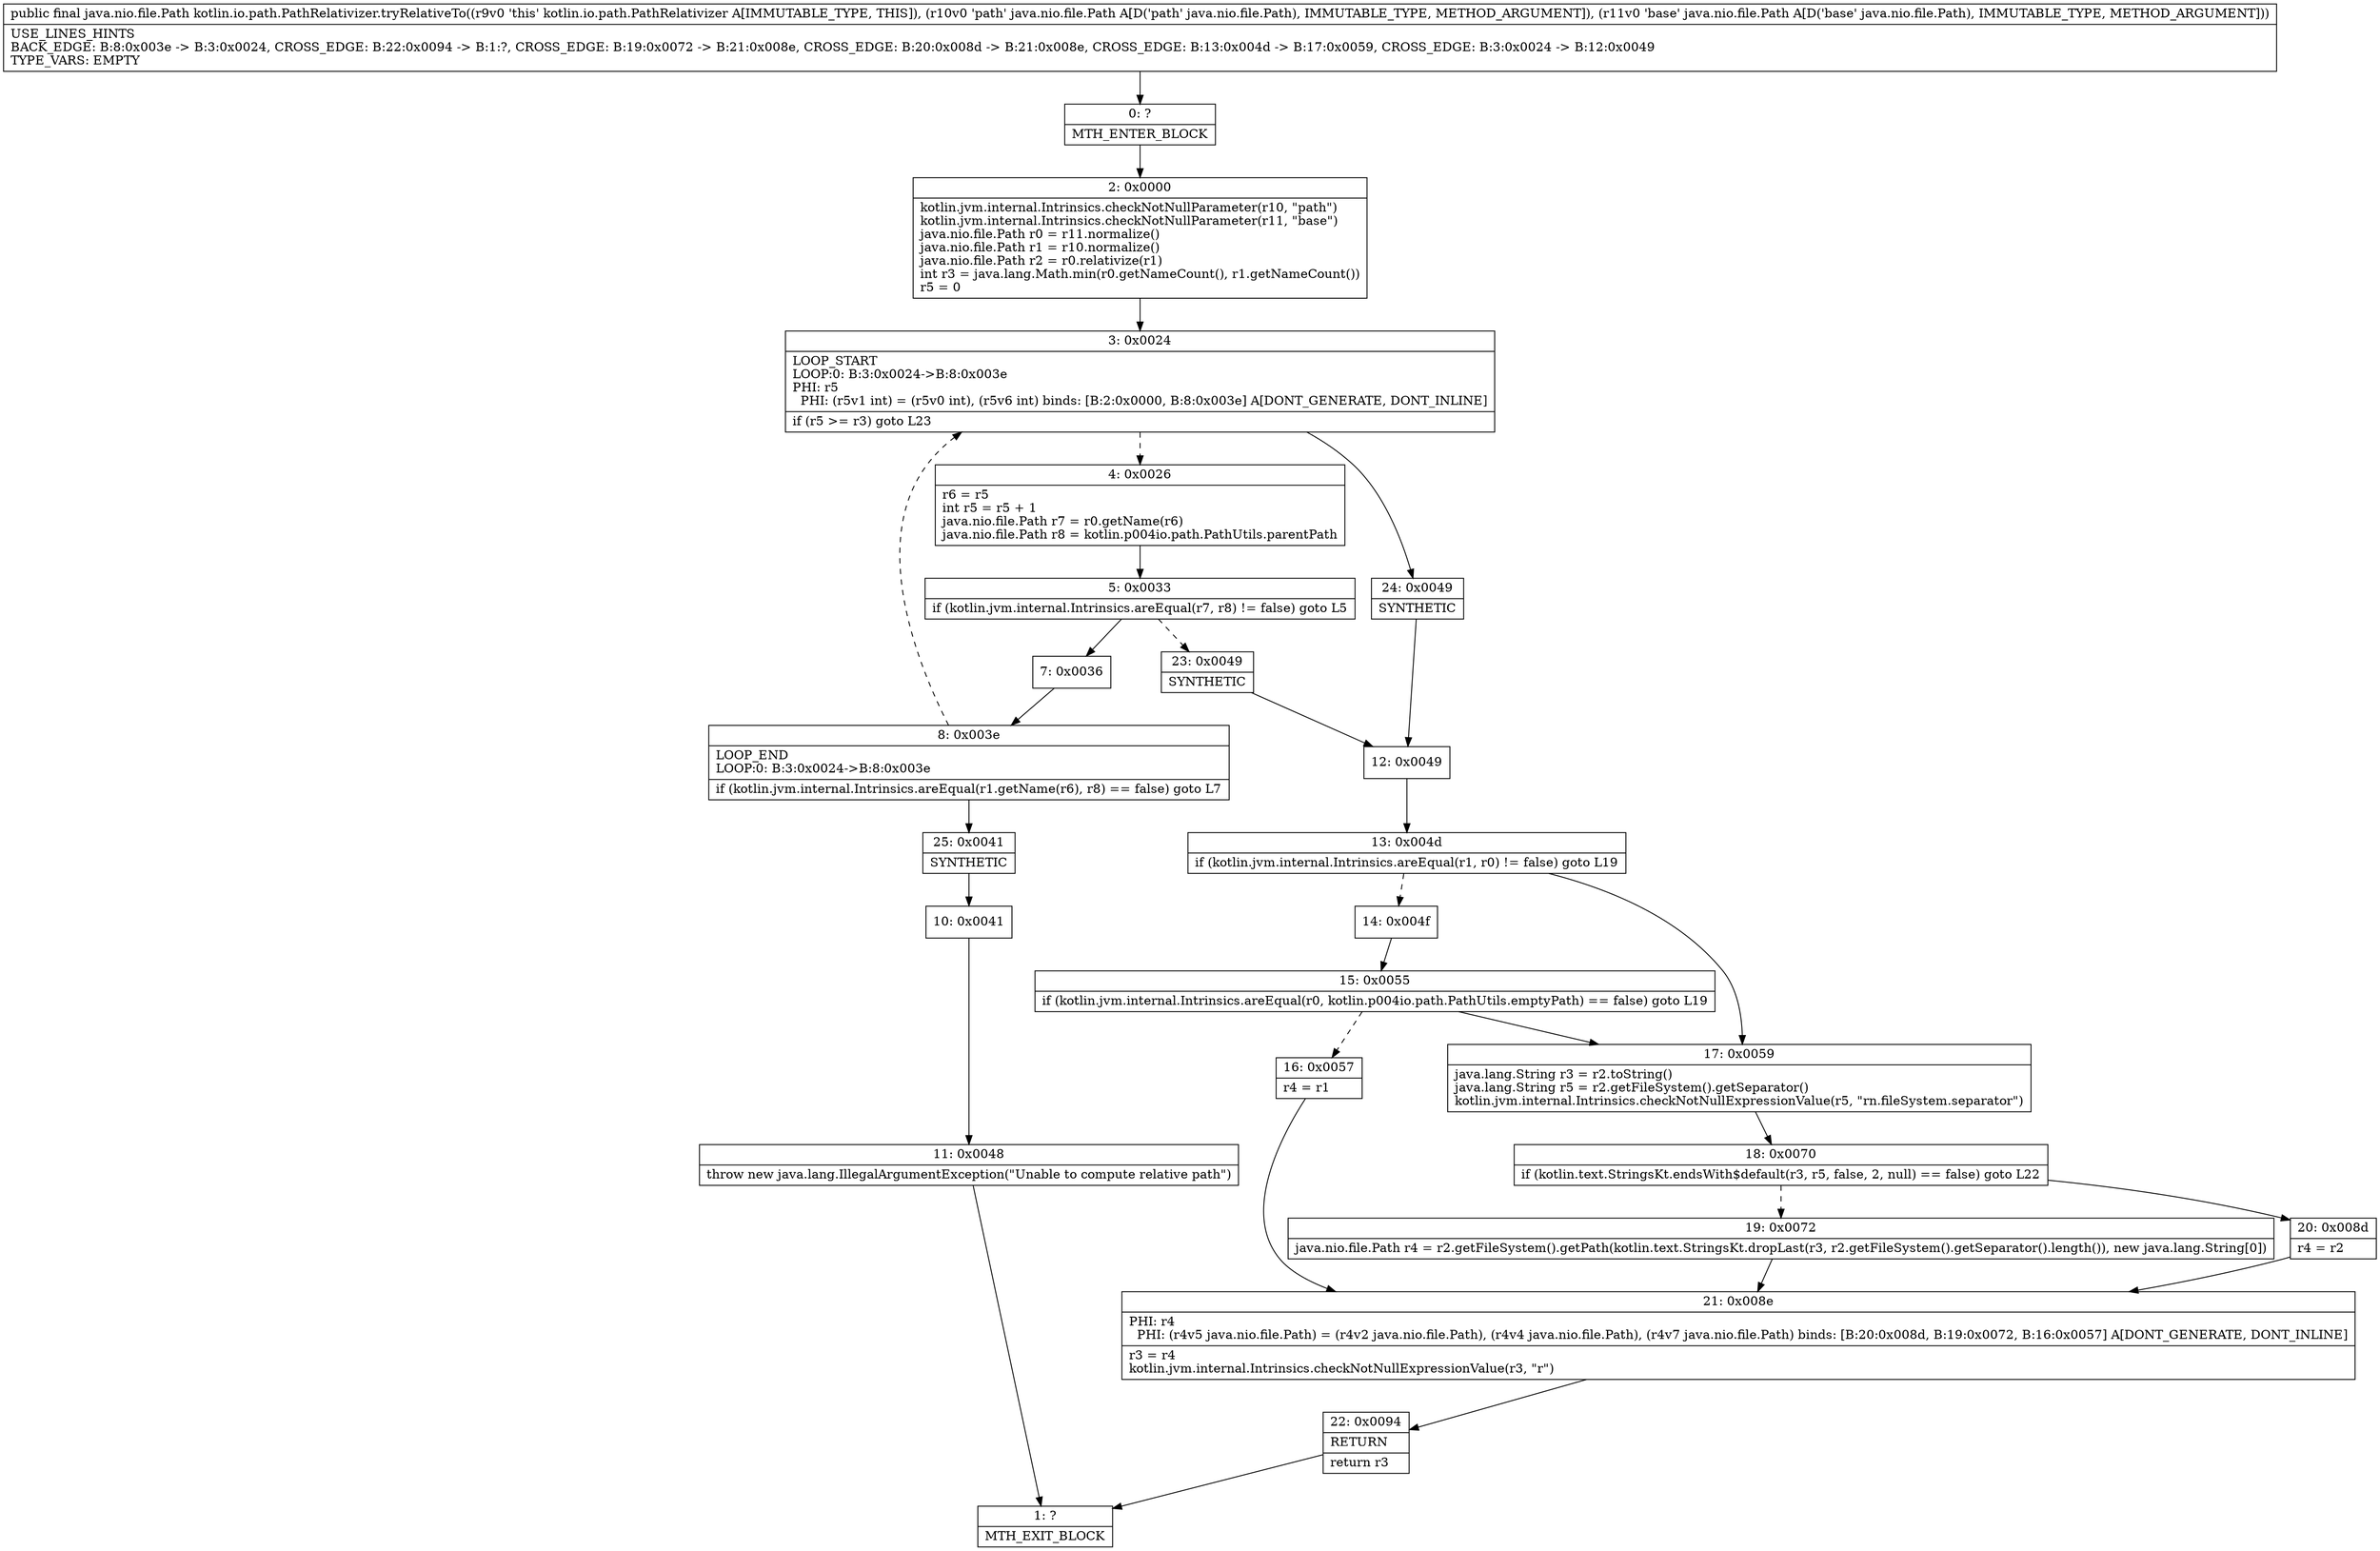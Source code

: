 digraph "CFG forkotlin.io.path.PathRelativizer.tryRelativeTo(Ljava\/nio\/file\/Path;Ljava\/nio\/file\/Path;)Ljava\/nio\/file\/Path;" {
Node_0 [shape=record,label="{0\:\ ?|MTH_ENTER_BLOCK\l}"];
Node_2 [shape=record,label="{2\:\ 0x0000|kotlin.jvm.internal.Intrinsics.checkNotNullParameter(r10, \"path\")\lkotlin.jvm.internal.Intrinsics.checkNotNullParameter(r11, \"base\")\ljava.nio.file.Path r0 = r11.normalize()\ljava.nio.file.Path r1 = r10.normalize()\ljava.nio.file.Path r2 = r0.relativize(r1)\lint r3 = java.lang.Math.min(r0.getNameCount(), r1.getNameCount())\lr5 = 0\l}"];
Node_3 [shape=record,label="{3\:\ 0x0024|LOOP_START\lLOOP:0: B:3:0x0024\-\>B:8:0x003e\lPHI: r5 \l  PHI: (r5v1 int) = (r5v0 int), (r5v6 int) binds: [B:2:0x0000, B:8:0x003e] A[DONT_GENERATE, DONT_INLINE]\l|if (r5 \>= r3) goto L23\l}"];
Node_4 [shape=record,label="{4\:\ 0x0026|r6 = r5\lint r5 = r5 + 1\ljava.nio.file.Path r7 = r0.getName(r6)\ljava.nio.file.Path r8 = kotlin.p004io.path.PathUtils.parentPath\l}"];
Node_5 [shape=record,label="{5\:\ 0x0033|if (kotlin.jvm.internal.Intrinsics.areEqual(r7, r8) != false) goto L5\l}"];
Node_7 [shape=record,label="{7\:\ 0x0036}"];
Node_8 [shape=record,label="{8\:\ 0x003e|LOOP_END\lLOOP:0: B:3:0x0024\-\>B:8:0x003e\l|if (kotlin.jvm.internal.Intrinsics.areEqual(r1.getName(r6), r8) == false) goto L7\l}"];
Node_25 [shape=record,label="{25\:\ 0x0041|SYNTHETIC\l}"];
Node_10 [shape=record,label="{10\:\ 0x0041}"];
Node_11 [shape=record,label="{11\:\ 0x0048|throw new java.lang.IllegalArgumentException(\"Unable to compute relative path\")\l}"];
Node_1 [shape=record,label="{1\:\ ?|MTH_EXIT_BLOCK\l}"];
Node_23 [shape=record,label="{23\:\ 0x0049|SYNTHETIC\l}"];
Node_12 [shape=record,label="{12\:\ 0x0049}"];
Node_13 [shape=record,label="{13\:\ 0x004d|if (kotlin.jvm.internal.Intrinsics.areEqual(r1, r0) != false) goto L19\l}"];
Node_14 [shape=record,label="{14\:\ 0x004f}"];
Node_15 [shape=record,label="{15\:\ 0x0055|if (kotlin.jvm.internal.Intrinsics.areEqual(r0, kotlin.p004io.path.PathUtils.emptyPath) == false) goto L19\l}"];
Node_16 [shape=record,label="{16\:\ 0x0057|r4 = r1\l}"];
Node_21 [shape=record,label="{21\:\ 0x008e|PHI: r4 \l  PHI: (r4v5 java.nio.file.Path) = (r4v2 java.nio.file.Path), (r4v4 java.nio.file.Path), (r4v7 java.nio.file.Path) binds: [B:20:0x008d, B:19:0x0072, B:16:0x0057] A[DONT_GENERATE, DONT_INLINE]\l|r3 = r4\lkotlin.jvm.internal.Intrinsics.checkNotNullExpressionValue(r3, \"r\")\l}"];
Node_22 [shape=record,label="{22\:\ 0x0094|RETURN\l|return r3\l}"];
Node_17 [shape=record,label="{17\:\ 0x0059|java.lang.String r3 = r2.toString()\ljava.lang.String r5 = r2.getFileSystem().getSeparator()\lkotlin.jvm.internal.Intrinsics.checkNotNullExpressionValue(r5, \"rn.fileSystem.separator\")\l}"];
Node_18 [shape=record,label="{18\:\ 0x0070|if (kotlin.text.StringsKt.endsWith$default(r3, r5, false, 2, null) == false) goto L22\l}"];
Node_19 [shape=record,label="{19\:\ 0x0072|java.nio.file.Path r4 = r2.getFileSystem().getPath(kotlin.text.StringsKt.dropLast(r3, r2.getFileSystem().getSeparator().length()), new java.lang.String[0])\l}"];
Node_20 [shape=record,label="{20\:\ 0x008d|r4 = r2\l}"];
Node_24 [shape=record,label="{24\:\ 0x0049|SYNTHETIC\l}"];
MethodNode[shape=record,label="{public final java.nio.file.Path kotlin.io.path.PathRelativizer.tryRelativeTo((r9v0 'this' kotlin.io.path.PathRelativizer A[IMMUTABLE_TYPE, THIS]), (r10v0 'path' java.nio.file.Path A[D('path' java.nio.file.Path), IMMUTABLE_TYPE, METHOD_ARGUMENT]), (r11v0 'base' java.nio.file.Path A[D('base' java.nio.file.Path), IMMUTABLE_TYPE, METHOD_ARGUMENT]))  | USE_LINES_HINTS\lBACK_EDGE: B:8:0x003e \-\> B:3:0x0024, CROSS_EDGE: B:22:0x0094 \-\> B:1:?, CROSS_EDGE: B:19:0x0072 \-\> B:21:0x008e, CROSS_EDGE: B:20:0x008d \-\> B:21:0x008e, CROSS_EDGE: B:13:0x004d \-\> B:17:0x0059, CROSS_EDGE: B:3:0x0024 \-\> B:12:0x0049\lTYPE_VARS: EMPTY\l}"];
MethodNode -> Node_0;Node_0 -> Node_2;
Node_2 -> Node_3;
Node_3 -> Node_4[style=dashed];
Node_3 -> Node_24;
Node_4 -> Node_5;
Node_5 -> Node_7;
Node_5 -> Node_23[style=dashed];
Node_7 -> Node_8;
Node_8 -> Node_3[style=dashed];
Node_8 -> Node_25;
Node_25 -> Node_10;
Node_10 -> Node_11;
Node_11 -> Node_1;
Node_23 -> Node_12;
Node_12 -> Node_13;
Node_13 -> Node_14[style=dashed];
Node_13 -> Node_17;
Node_14 -> Node_15;
Node_15 -> Node_16[style=dashed];
Node_15 -> Node_17;
Node_16 -> Node_21;
Node_21 -> Node_22;
Node_22 -> Node_1;
Node_17 -> Node_18;
Node_18 -> Node_19[style=dashed];
Node_18 -> Node_20;
Node_19 -> Node_21;
Node_20 -> Node_21;
Node_24 -> Node_12;
}


